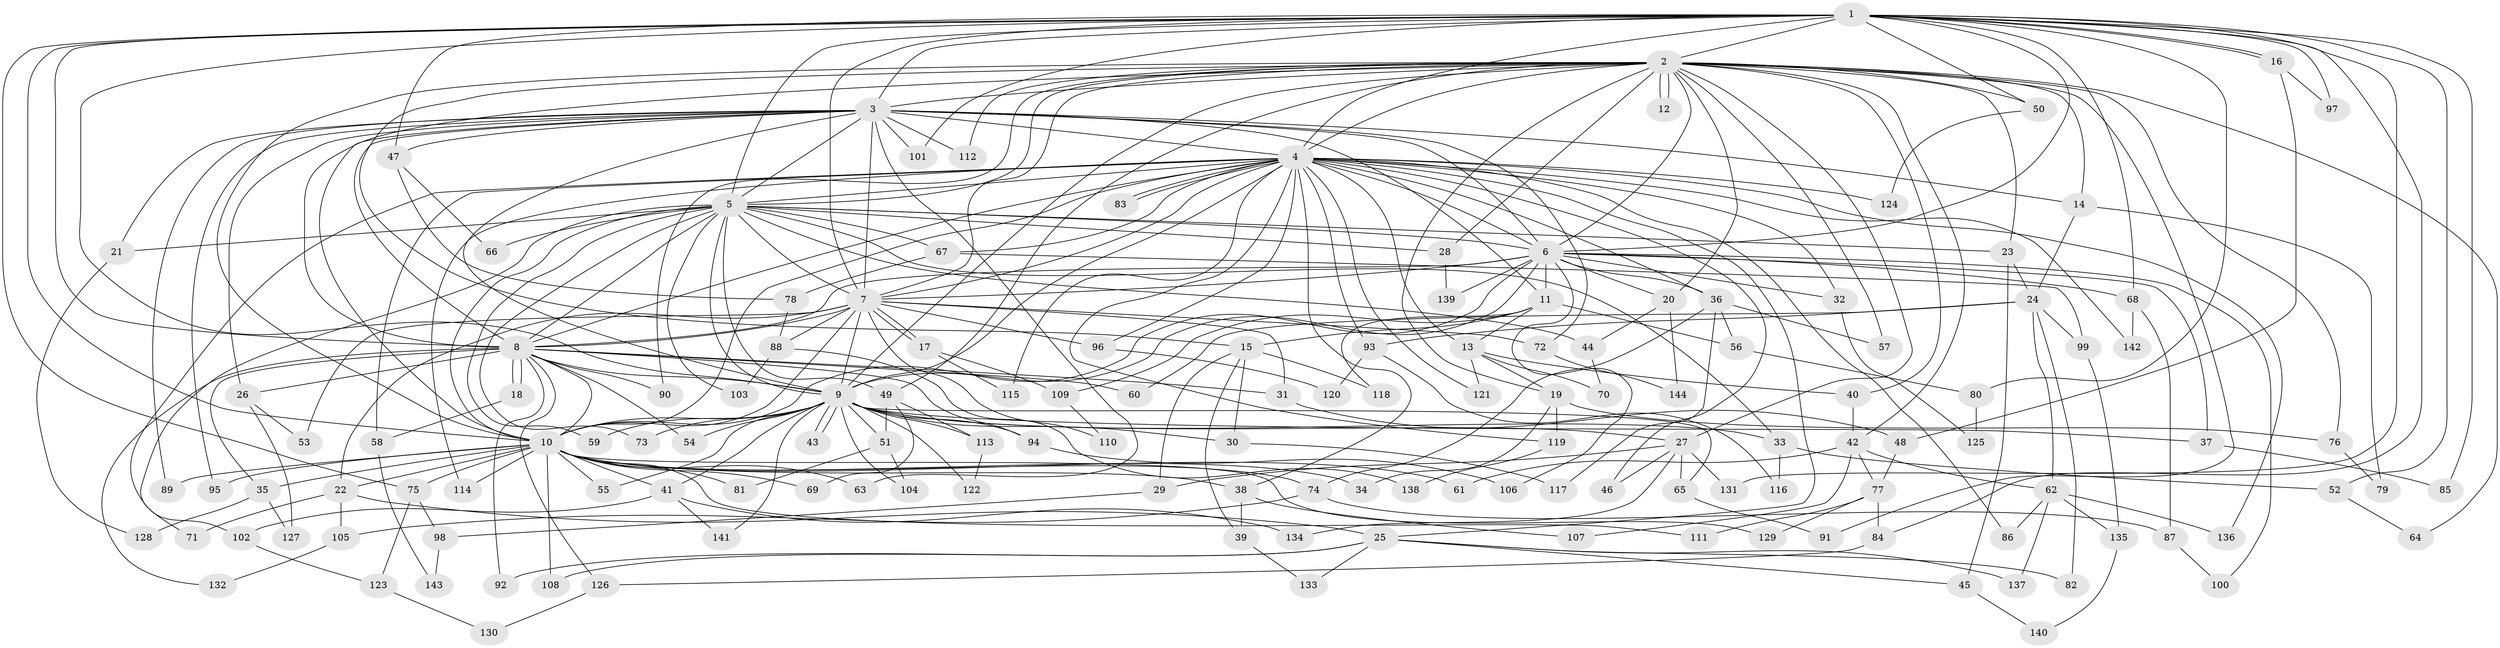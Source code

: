 // Generated by graph-tools (version 1.1) at 2025/34/03/09/25 02:34:47]
// undirected, 144 vertices, 313 edges
graph export_dot {
graph [start="1"]
  node [color=gray90,style=filled];
  1;
  2;
  3;
  4;
  5;
  6;
  7;
  8;
  9;
  10;
  11;
  12;
  13;
  14;
  15;
  16;
  17;
  18;
  19;
  20;
  21;
  22;
  23;
  24;
  25;
  26;
  27;
  28;
  29;
  30;
  31;
  32;
  33;
  34;
  35;
  36;
  37;
  38;
  39;
  40;
  41;
  42;
  43;
  44;
  45;
  46;
  47;
  48;
  49;
  50;
  51;
  52;
  53;
  54;
  55;
  56;
  57;
  58;
  59;
  60;
  61;
  62;
  63;
  64;
  65;
  66;
  67;
  68;
  69;
  70;
  71;
  72;
  73;
  74;
  75;
  76;
  77;
  78;
  79;
  80;
  81;
  82;
  83;
  84;
  85;
  86;
  87;
  88;
  89;
  90;
  91;
  92;
  93;
  94;
  95;
  96;
  97;
  98;
  99;
  100;
  101;
  102;
  103;
  104;
  105;
  106;
  107;
  108;
  109;
  110;
  111;
  112;
  113;
  114;
  115;
  116;
  117;
  118;
  119;
  120;
  121;
  122;
  123;
  124;
  125;
  126;
  127;
  128;
  129;
  130;
  131;
  132;
  133;
  134;
  135;
  136;
  137;
  138;
  139;
  140;
  141;
  142;
  143;
  144;
  1 -- 2;
  1 -- 3;
  1 -- 4;
  1 -- 5;
  1 -- 6;
  1 -- 7;
  1 -- 8;
  1 -- 9;
  1 -- 10;
  1 -- 16;
  1 -- 16;
  1 -- 47;
  1 -- 50;
  1 -- 52;
  1 -- 68;
  1 -- 75;
  1 -- 80;
  1 -- 84;
  1 -- 85;
  1 -- 97;
  1 -- 101;
  1 -- 131;
  2 -- 3;
  2 -- 4;
  2 -- 5;
  2 -- 6;
  2 -- 7;
  2 -- 8;
  2 -- 9;
  2 -- 10;
  2 -- 12;
  2 -- 12;
  2 -- 14;
  2 -- 15;
  2 -- 19;
  2 -- 20;
  2 -- 23;
  2 -- 27;
  2 -- 28;
  2 -- 40;
  2 -- 42;
  2 -- 49;
  2 -- 50;
  2 -- 57;
  2 -- 64;
  2 -- 76;
  2 -- 90;
  2 -- 91;
  2 -- 112;
  3 -- 4;
  3 -- 5;
  3 -- 6;
  3 -- 7;
  3 -- 8;
  3 -- 9;
  3 -- 10;
  3 -- 11;
  3 -- 14;
  3 -- 21;
  3 -- 26;
  3 -- 47;
  3 -- 63;
  3 -- 72;
  3 -- 89;
  3 -- 95;
  3 -- 101;
  3 -- 112;
  4 -- 5;
  4 -- 6;
  4 -- 7;
  4 -- 8;
  4 -- 9;
  4 -- 10;
  4 -- 13;
  4 -- 25;
  4 -- 32;
  4 -- 36;
  4 -- 38;
  4 -- 46;
  4 -- 58;
  4 -- 67;
  4 -- 83;
  4 -- 83;
  4 -- 86;
  4 -- 93;
  4 -- 96;
  4 -- 102;
  4 -- 114;
  4 -- 115;
  4 -- 119;
  4 -- 121;
  4 -- 124;
  4 -- 136;
  4 -- 142;
  5 -- 6;
  5 -- 7;
  5 -- 8;
  5 -- 9;
  5 -- 10;
  5 -- 21;
  5 -- 23;
  5 -- 28;
  5 -- 33;
  5 -- 44;
  5 -- 49;
  5 -- 59;
  5 -- 66;
  5 -- 67;
  5 -- 71;
  5 -- 73;
  5 -- 103;
  6 -- 7;
  6 -- 8;
  6 -- 9;
  6 -- 10;
  6 -- 11;
  6 -- 20;
  6 -- 32;
  6 -- 36;
  6 -- 37;
  6 -- 68;
  6 -- 100;
  6 -- 106;
  6 -- 139;
  7 -- 8;
  7 -- 9;
  7 -- 10;
  7 -- 17;
  7 -- 17;
  7 -- 22;
  7 -- 31;
  7 -- 53;
  7 -- 72;
  7 -- 88;
  7 -- 96;
  7 -- 110;
  8 -- 9;
  8 -- 10;
  8 -- 18;
  8 -- 18;
  8 -- 26;
  8 -- 31;
  8 -- 35;
  8 -- 54;
  8 -- 60;
  8 -- 90;
  8 -- 92;
  8 -- 94;
  8 -- 126;
  8 -- 132;
  9 -- 10;
  9 -- 27;
  9 -- 30;
  9 -- 33;
  9 -- 37;
  9 -- 41;
  9 -- 43;
  9 -- 43;
  9 -- 51;
  9 -- 54;
  9 -- 55;
  9 -- 59;
  9 -- 65;
  9 -- 73;
  9 -- 94;
  9 -- 104;
  9 -- 113;
  9 -- 122;
  9 -- 141;
  10 -- 22;
  10 -- 34;
  10 -- 35;
  10 -- 38;
  10 -- 41;
  10 -- 55;
  10 -- 61;
  10 -- 63;
  10 -- 69;
  10 -- 74;
  10 -- 75;
  10 -- 81;
  10 -- 89;
  10 -- 95;
  10 -- 108;
  10 -- 111;
  10 -- 114;
  10 -- 129;
  11 -- 13;
  11 -- 15;
  11 -- 56;
  11 -- 109;
  11 -- 118;
  13 -- 19;
  13 -- 40;
  13 -- 70;
  13 -- 121;
  14 -- 24;
  14 -- 79;
  15 -- 29;
  15 -- 30;
  15 -- 39;
  15 -- 118;
  16 -- 48;
  16 -- 97;
  17 -- 109;
  17 -- 115;
  18 -- 58;
  19 -- 34;
  19 -- 76;
  19 -- 119;
  20 -- 44;
  20 -- 144;
  21 -- 128;
  22 -- 25;
  22 -- 71;
  22 -- 105;
  23 -- 24;
  23 -- 45;
  24 -- 60;
  24 -- 62;
  24 -- 82;
  24 -- 93;
  24 -- 99;
  25 -- 45;
  25 -- 82;
  25 -- 92;
  25 -- 108;
  25 -- 133;
  25 -- 137;
  26 -- 53;
  26 -- 127;
  27 -- 29;
  27 -- 46;
  27 -- 65;
  27 -- 131;
  27 -- 134;
  28 -- 139;
  29 -- 98;
  30 -- 117;
  31 -- 48;
  32 -- 125;
  33 -- 52;
  33 -- 116;
  35 -- 127;
  35 -- 128;
  36 -- 56;
  36 -- 57;
  36 -- 74;
  36 -- 117;
  37 -- 85;
  38 -- 39;
  38 -- 107;
  39 -- 133;
  40 -- 42;
  41 -- 102;
  41 -- 134;
  41 -- 141;
  42 -- 61;
  42 -- 62;
  42 -- 77;
  42 -- 107;
  44 -- 70;
  45 -- 140;
  47 -- 66;
  47 -- 78;
  48 -- 77;
  49 -- 51;
  49 -- 69;
  49 -- 113;
  50 -- 124;
  51 -- 81;
  51 -- 104;
  52 -- 64;
  56 -- 80;
  58 -- 143;
  62 -- 86;
  62 -- 135;
  62 -- 136;
  62 -- 137;
  65 -- 91;
  67 -- 78;
  67 -- 99;
  68 -- 87;
  68 -- 142;
  72 -- 144;
  74 -- 87;
  74 -- 105;
  75 -- 98;
  75 -- 123;
  76 -- 79;
  77 -- 84;
  77 -- 111;
  77 -- 129;
  78 -- 88;
  80 -- 125;
  84 -- 126;
  87 -- 100;
  88 -- 103;
  88 -- 138;
  93 -- 116;
  93 -- 120;
  94 -- 106;
  96 -- 120;
  98 -- 143;
  99 -- 135;
  102 -- 123;
  105 -- 132;
  109 -- 110;
  113 -- 122;
  119 -- 138;
  123 -- 130;
  126 -- 130;
  135 -- 140;
}
